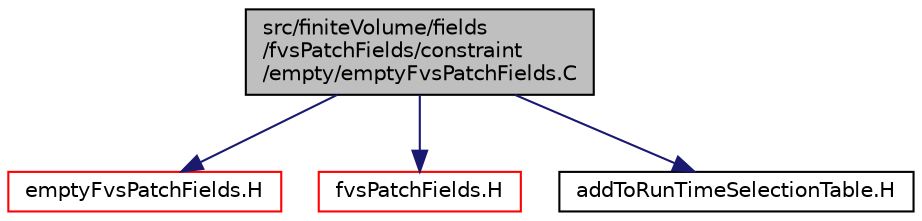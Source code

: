 digraph "src/finiteVolume/fields/fvsPatchFields/constraint/empty/emptyFvsPatchFields.C"
{
  bgcolor="transparent";
  edge [fontname="Helvetica",fontsize="10",labelfontname="Helvetica",labelfontsize="10"];
  node [fontname="Helvetica",fontsize="10",shape=record];
  Node0 [label="src/finiteVolume/fields\l/fvsPatchFields/constraint\l/empty/emptyFvsPatchFields.C",height=0.2,width=0.4,color="black", fillcolor="grey75", style="filled", fontcolor="black"];
  Node0 -> Node1 [color="midnightblue",fontsize="10",style="solid",fontname="Helvetica"];
  Node1 [label="emptyFvsPatchFields.H",height=0.2,width=0.4,color="red",URL="$a02774.html"];
  Node0 -> Node208 [color="midnightblue",fontsize="10",style="solid",fontname="Helvetica"];
  Node208 [label="fvsPatchFields.H",height=0.2,width=0.4,color="red",URL="$a02882.html"];
  Node0 -> Node210 [color="midnightblue",fontsize="10",style="solid",fontname="Helvetica"];
  Node210 [label="addToRunTimeSelectionTable.H",height=0.2,width=0.4,color="black",URL="$a09989.html",tooltip="Macros for easy insertion into run-time selection tables. "];
}
